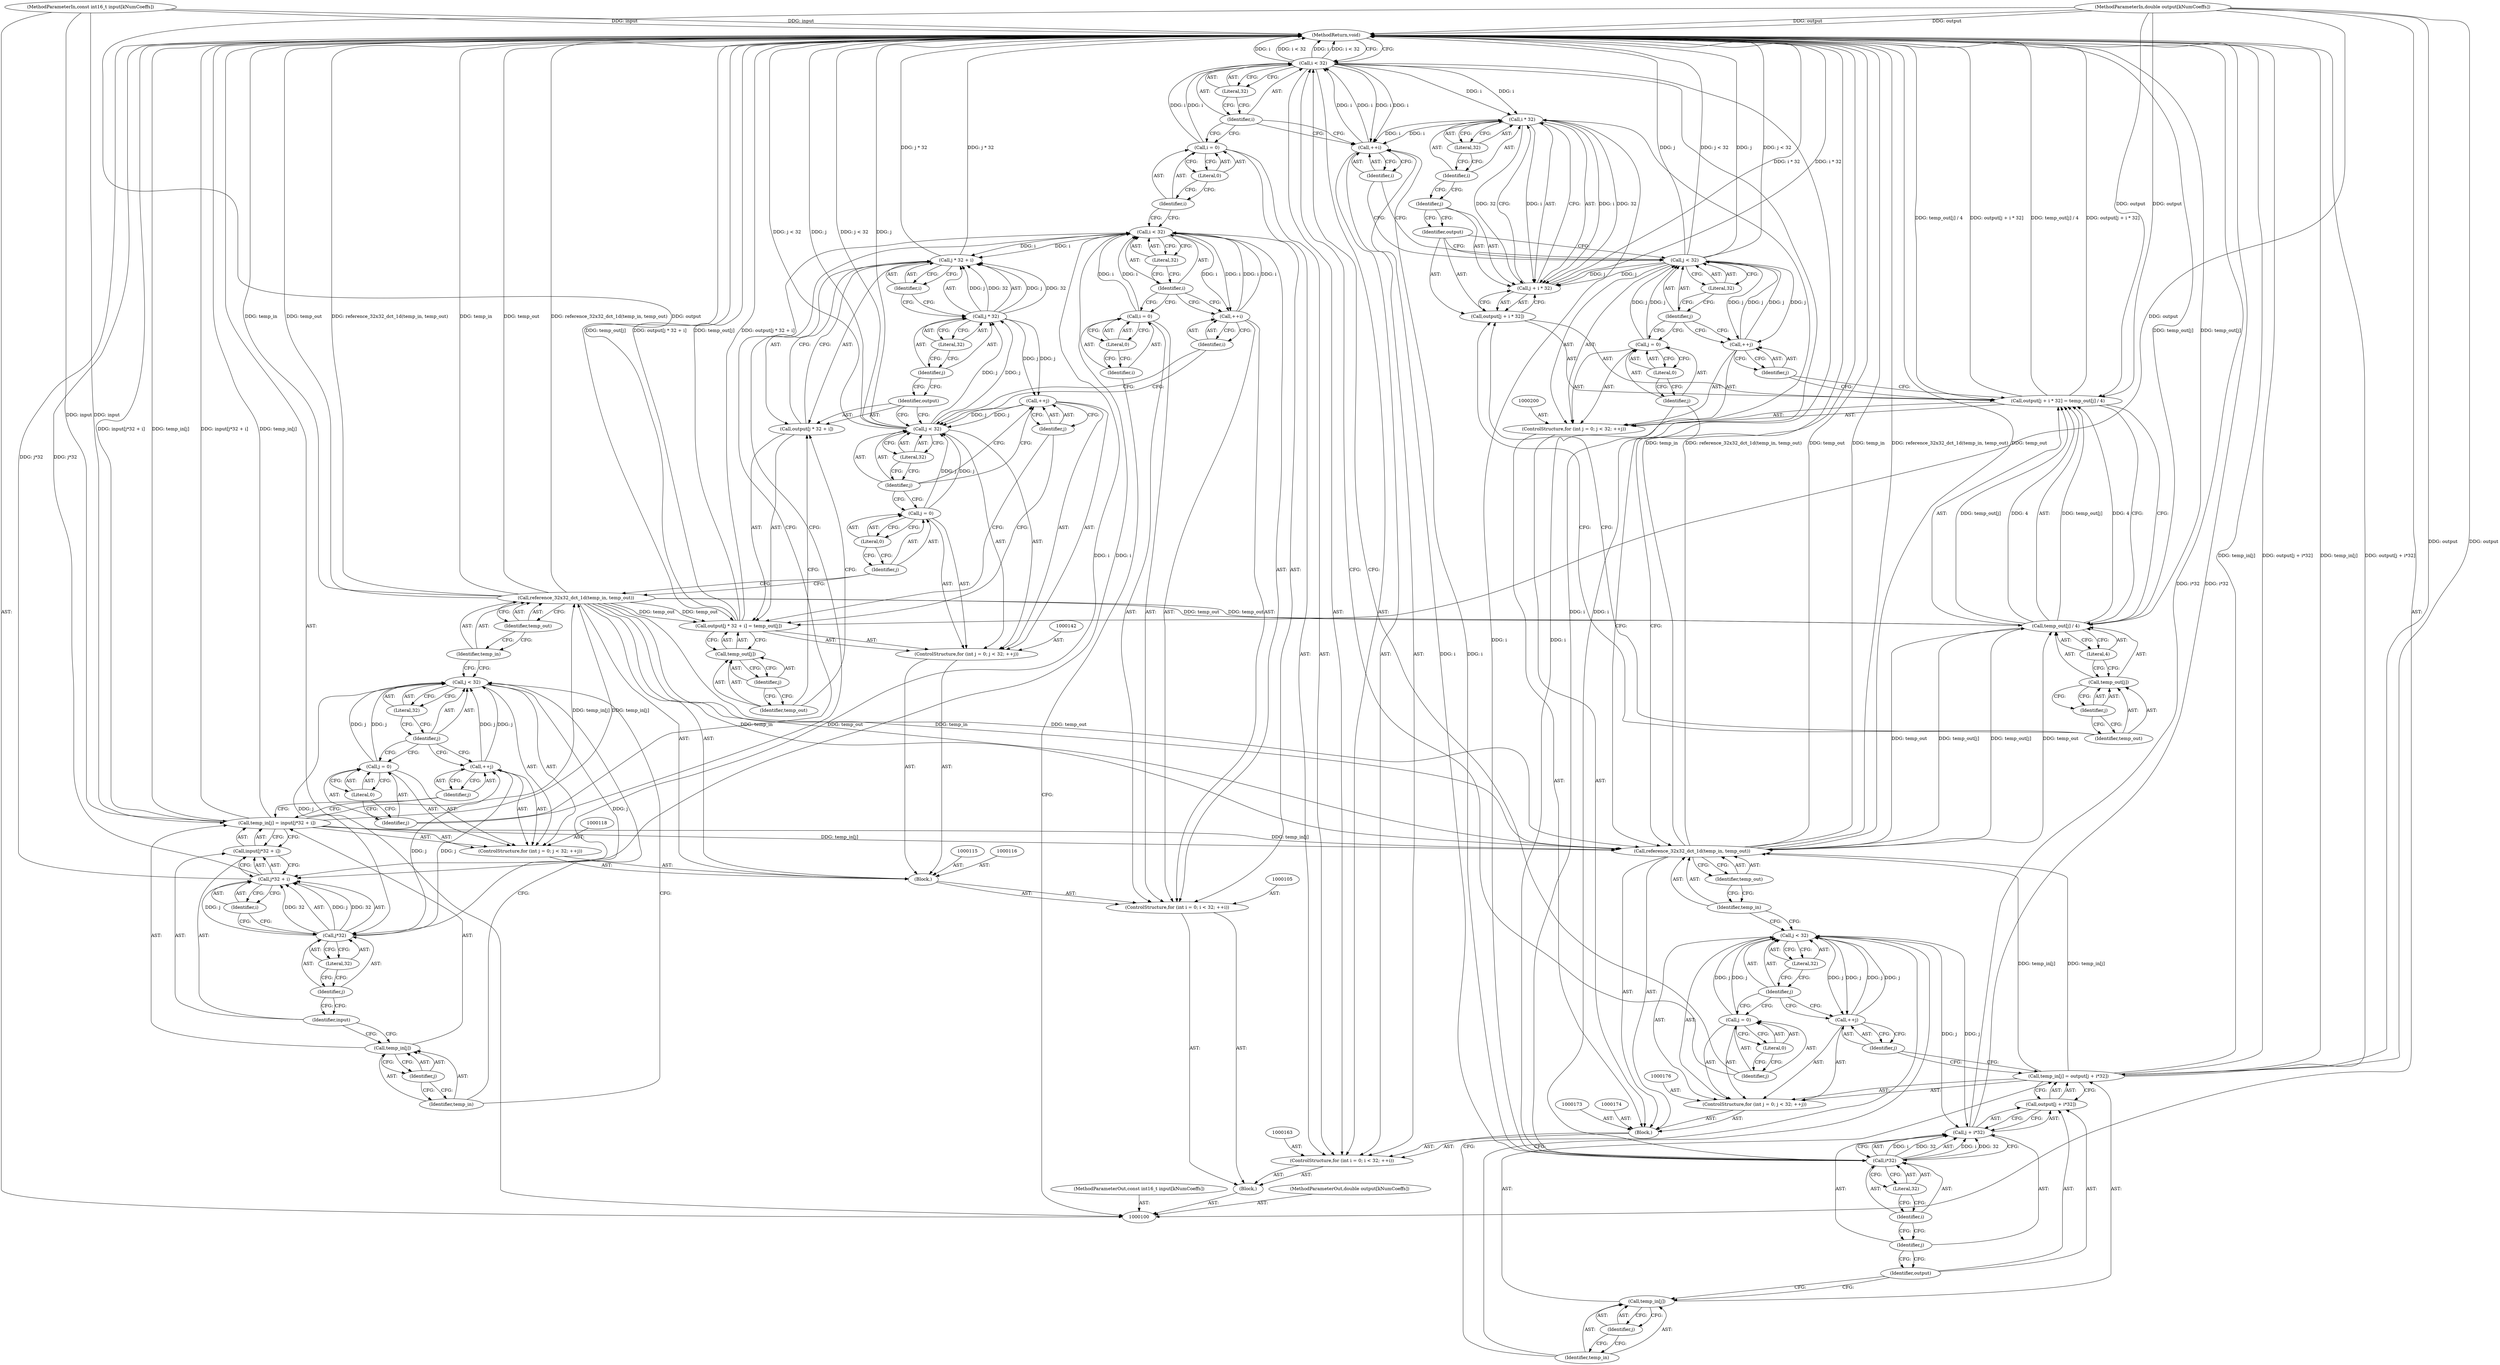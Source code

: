 digraph "0_Android_5a9753fca56f0eeb9f61e342b2fccffc364f9426_58" {
"1000222" [label="(MethodReturn,void)"];
"1000101" [label="(MethodParameterIn,const int16_t input[kNumCoeffs])"];
"1000268" [label="(MethodParameterOut,const int16_t input[kNumCoeffs])"];
"1000154" [label="(Call,j * 32 + i)"];
"1000155" [label="(Call,j * 32)"];
"1000156" [label="(Identifier,j)"];
"1000157" [label="(Literal,32)"];
"1000158" [label="(Identifier,i)"];
"1000159" [label="(Call,temp_out[j])"];
"1000160" [label="(Identifier,temp_out)"];
"1000161" [label="(Identifier,j)"];
"1000151" [label="(Call,output[j * 32 + i] = temp_out[j])"];
"1000152" [label="(Call,output[j * 32 + i])"];
"1000153" [label="(Identifier,output)"];
"1000162" [label="(ControlStructure,for (int i = 0; i < 32; ++i))"];
"1000164" [label="(Call,i = 0)"];
"1000165" [label="(Identifier,i)"];
"1000166" [label="(Literal,0)"];
"1000167" [label="(Call,i < 32)"];
"1000168" [label="(Identifier,i)"];
"1000169" [label="(Literal,32)"];
"1000170" [label="(Call,++i)"];
"1000171" [label="(Identifier,i)"];
"1000172" [label="(Block,)"];
"1000177" [label="(Call,j = 0)"];
"1000178" [label="(Identifier,j)"];
"1000179" [label="(Literal,0)"];
"1000180" [label="(Call,j < 32)"];
"1000181" [label="(Identifier,j)"];
"1000182" [label="(Literal,32)"];
"1000183" [label="(Call,++j)"];
"1000184" [label="(Identifier,j)"];
"1000175" [label="(ControlStructure,for (int j = 0; j < 32; ++j))"];
"1000188" [label="(Identifier,j)"];
"1000189" [label="(Call,output[j + i*32])"];
"1000190" [label="(Identifier,output)"];
"1000191" [label="(Call,j + i*32)"];
"1000192" [label="(Identifier,j)"];
"1000193" [label="(Call,i*32)"];
"1000194" [label="(Identifier,i)"];
"1000195" [label="(Literal,32)"];
"1000185" [label="(Call,temp_in[j] = output[j + i*32])"];
"1000186" [label="(Call,temp_in[j])"];
"1000187" [label="(Identifier,temp_in)"];
"1000197" [label="(Identifier,temp_in)"];
"1000198" [label="(Identifier,temp_out)"];
"1000196" [label="(Call,reference_32x32_dct_1d(temp_in, temp_out))"];
"1000201" [label="(Call,j = 0)"];
"1000202" [label="(Identifier,j)"];
"1000203" [label="(Literal,0)"];
"1000204" [label="(Call,j < 32)"];
"1000205" [label="(Identifier,j)"];
"1000206" [label="(Literal,32)"];
"1000207" [label="(Call,++j)"];
"1000208" [label="(Identifier,j)"];
"1000199" [label="(ControlStructure,for (int j = 0; j < 32; ++j))"];
"1000212" [label="(Call,j + i * 32)"];
"1000213" [label="(Identifier,j)"];
"1000214" [label="(Call,i * 32)"];
"1000215" [label="(Identifier,i)"];
"1000216" [label="(Literal,32)"];
"1000217" [label="(Call,temp_out[j] / 4)"];
"1000218" [label="(Call,temp_out[j])"];
"1000219" [label="(Identifier,temp_out)"];
"1000220" [label="(Identifier,j)"];
"1000221" [label="(Literal,4)"];
"1000209" [label="(Call,output[j + i * 32] = temp_out[j] / 4)"];
"1000210" [label="(Call,output[j + i * 32])"];
"1000211" [label="(Identifier,output)"];
"1000102" [label="(MethodParameterIn,double output[kNumCoeffs])"];
"1000269" [label="(MethodParameterOut,double output[kNumCoeffs])"];
"1000103" [label="(Block,)"];
"1000104" [label="(ControlStructure,for (int i = 0; i < 32; ++i))"];
"1000106" [label="(Call,i = 0)"];
"1000107" [label="(Identifier,i)"];
"1000108" [label="(Literal,0)"];
"1000109" [label="(Call,i < 32)"];
"1000110" [label="(Identifier,i)"];
"1000111" [label="(Literal,32)"];
"1000112" [label="(Call,++i)"];
"1000113" [label="(Identifier,i)"];
"1000114" [label="(Block,)"];
"1000119" [label="(Call,j = 0)"];
"1000120" [label="(Identifier,j)"];
"1000121" [label="(Literal,0)"];
"1000122" [label="(Call,j < 32)"];
"1000123" [label="(Identifier,j)"];
"1000124" [label="(Literal,32)"];
"1000125" [label="(Call,++j)"];
"1000126" [label="(Identifier,j)"];
"1000117" [label="(ControlStructure,for (int j = 0; j < 32; ++j))"];
"1000130" [label="(Identifier,j)"];
"1000131" [label="(Call,input[j*32 + i])"];
"1000132" [label="(Identifier,input)"];
"1000133" [label="(Call,j*32 + i)"];
"1000134" [label="(Call,j*32)"];
"1000135" [label="(Identifier,j)"];
"1000136" [label="(Literal,32)"];
"1000137" [label="(Identifier,i)"];
"1000127" [label="(Call,temp_in[j] = input[j*32 + i])"];
"1000128" [label="(Call,temp_in[j])"];
"1000129" [label="(Identifier,temp_in)"];
"1000139" [label="(Identifier,temp_in)"];
"1000140" [label="(Identifier,temp_out)"];
"1000138" [label="(Call,reference_32x32_dct_1d(temp_in, temp_out))"];
"1000143" [label="(Call,j = 0)"];
"1000144" [label="(Identifier,j)"];
"1000145" [label="(Literal,0)"];
"1000146" [label="(Call,j < 32)"];
"1000147" [label="(Identifier,j)"];
"1000148" [label="(Literal,32)"];
"1000149" [label="(Call,++j)"];
"1000150" [label="(Identifier,j)"];
"1000141" [label="(ControlStructure,for (int j = 0; j < 32; ++j))"];
"1000222" -> "1000100"  [label="AST: "];
"1000222" -> "1000167"  [label="CFG: "];
"1000151" -> "1000222"  [label="DDG: temp_out[j]"];
"1000151" -> "1000222"  [label="DDG: output[j * 32 + i]"];
"1000138" -> "1000222"  [label="DDG: temp_in"];
"1000138" -> "1000222"  [label="DDG: temp_out"];
"1000138" -> "1000222"  [label="DDG: reference_32x32_dct_1d(temp_in, temp_out)"];
"1000196" -> "1000222"  [label="DDG: temp_in"];
"1000196" -> "1000222"  [label="DDG: reference_32x32_dct_1d(temp_in, temp_out)"];
"1000196" -> "1000222"  [label="DDG: temp_out"];
"1000204" -> "1000222"  [label="DDG: j"];
"1000204" -> "1000222"  [label="DDG: j < 32"];
"1000167" -> "1000222"  [label="DDG: i"];
"1000167" -> "1000222"  [label="DDG: i < 32"];
"1000185" -> "1000222"  [label="DDG: temp_in[j]"];
"1000185" -> "1000222"  [label="DDG: output[j + i*32]"];
"1000209" -> "1000222"  [label="DDG: output[j + i * 32]"];
"1000209" -> "1000222"  [label="DDG: temp_out[j] / 4"];
"1000212" -> "1000222"  [label="DDG: i * 32"];
"1000154" -> "1000222"  [label="DDG: j * 32"];
"1000133" -> "1000222"  [label="DDG: j*32"];
"1000217" -> "1000222"  [label="DDG: temp_out[j]"];
"1000102" -> "1000222"  [label="DDG: output"];
"1000191" -> "1000222"  [label="DDG: i*32"];
"1000101" -> "1000222"  [label="DDG: input"];
"1000127" -> "1000222"  [label="DDG: temp_in[j]"];
"1000127" -> "1000222"  [label="DDG: input[j*32 + i]"];
"1000146" -> "1000222"  [label="DDG: j < 32"];
"1000146" -> "1000222"  [label="DDG: j"];
"1000101" -> "1000100"  [label="AST: "];
"1000101" -> "1000222"  [label="DDG: input"];
"1000101" -> "1000127"  [label="DDG: input"];
"1000268" -> "1000100"  [label="AST: "];
"1000154" -> "1000152"  [label="AST: "];
"1000154" -> "1000158"  [label="CFG: "];
"1000155" -> "1000154"  [label="AST: "];
"1000158" -> "1000154"  [label="AST: "];
"1000152" -> "1000154"  [label="CFG: "];
"1000154" -> "1000222"  [label="DDG: j * 32"];
"1000155" -> "1000154"  [label="DDG: j"];
"1000155" -> "1000154"  [label="DDG: 32"];
"1000109" -> "1000154"  [label="DDG: i"];
"1000155" -> "1000154"  [label="AST: "];
"1000155" -> "1000157"  [label="CFG: "];
"1000156" -> "1000155"  [label="AST: "];
"1000157" -> "1000155"  [label="AST: "];
"1000158" -> "1000155"  [label="CFG: "];
"1000155" -> "1000149"  [label="DDG: j"];
"1000155" -> "1000154"  [label="DDG: j"];
"1000155" -> "1000154"  [label="DDG: 32"];
"1000146" -> "1000155"  [label="DDG: j"];
"1000156" -> "1000155"  [label="AST: "];
"1000156" -> "1000153"  [label="CFG: "];
"1000157" -> "1000156"  [label="CFG: "];
"1000157" -> "1000155"  [label="AST: "];
"1000157" -> "1000156"  [label="CFG: "];
"1000155" -> "1000157"  [label="CFG: "];
"1000158" -> "1000154"  [label="AST: "];
"1000158" -> "1000155"  [label="CFG: "];
"1000154" -> "1000158"  [label="CFG: "];
"1000159" -> "1000151"  [label="AST: "];
"1000159" -> "1000161"  [label="CFG: "];
"1000160" -> "1000159"  [label="AST: "];
"1000161" -> "1000159"  [label="AST: "];
"1000151" -> "1000159"  [label="CFG: "];
"1000160" -> "1000159"  [label="AST: "];
"1000160" -> "1000152"  [label="CFG: "];
"1000161" -> "1000160"  [label="CFG: "];
"1000161" -> "1000159"  [label="AST: "];
"1000161" -> "1000160"  [label="CFG: "];
"1000159" -> "1000161"  [label="CFG: "];
"1000151" -> "1000141"  [label="AST: "];
"1000151" -> "1000159"  [label="CFG: "];
"1000152" -> "1000151"  [label="AST: "];
"1000159" -> "1000151"  [label="AST: "];
"1000150" -> "1000151"  [label="CFG: "];
"1000151" -> "1000222"  [label="DDG: temp_out[j]"];
"1000151" -> "1000222"  [label="DDG: output[j * 32 + i]"];
"1000138" -> "1000151"  [label="DDG: temp_out"];
"1000102" -> "1000151"  [label="DDG: output"];
"1000152" -> "1000151"  [label="AST: "];
"1000152" -> "1000154"  [label="CFG: "];
"1000153" -> "1000152"  [label="AST: "];
"1000154" -> "1000152"  [label="AST: "];
"1000160" -> "1000152"  [label="CFG: "];
"1000153" -> "1000152"  [label="AST: "];
"1000153" -> "1000146"  [label="CFG: "];
"1000156" -> "1000153"  [label="CFG: "];
"1000162" -> "1000103"  [label="AST: "];
"1000163" -> "1000162"  [label="AST: "];
"1000164" -> "1000162"  [label="AST: "];
"1000167" -> "1000162"  [label="AST: "];
"1000170" -> "1000162"  [label="AST: "];
"1000172" -> "1000162"  [label="AST: "];
"1000164" -> "1000162"  [label="AST: "];
"1000164" -> "1000166"  [label="CFG: "];
"1000165" -> "1000164"  [label="AST: "];
"1000166" -> "1000164"  [label="AST: "];
"1000168" -> "1000164"  [label="CFG: "];
"1000164" -> "1000167"  [label="DDG: i"];
"1000165" -> "1000164"  [label="AST: "];
"1000165" -> "1000109"  [label="CFG: "];
"1000166" -> "1000165"  [label="CFG: "];
"1000166" -> "1000164"  [label="AST: "];
"1000166" -> "1000165"  [label="CFG: "];
"1000164" -> "1000166"  [label="CFG: "];
"1000167" -> "1000162"  [label="AST: "];
"1000167" -> "1000169"  [label="CFG: "];
"1000168" -> "1000167"  [label="AST: "];
"1000169" -> "1000167"  [label="AST: "];
"1000178" -> "1000167"  [label="CFG: "];
"1000222" -> "1000167"  [label="CFG: "];
"1000167" -> "1000222"  [label="DDG: i"];
"1000167" -> "1000222"  [label="DDG: i < 32"];
"1000170" -> "1000167"  [label="DDG: i"];
"1000164" -> "1000167"  [label="DDG: i"];
"1000167" -> "1000170"  [label="DDG: i"];
"1000167" -> "1000193"  [label="DDG: i"];
"1000167" -> "1000214"  [label="DDG: i"];
"1000168" -> "1000167"  [label="AST: "];
"1000168" -> "1000164"  [label="CFG: "];
"1000168" -> "1000170"  [label="CFG: "];
"1000169" -> "1000168"  [label="CFG: "];
"1000169" -> "1000167"  [label="AST: "];
"1000169" -> "1000168"  [label="CFG: "];
"1000167" -> "1000169"  [label="CFG: "];
"1000170" -> "1000162"  [label="AST: "];
"1000170" -> "1000171"  [label="CFG: "];
"1000171" -> "1000170"  [label="AST: "];
"1000168" -> "1000170"  [label="CFG: "];
"1000170" -> "1000167"  [label="DDG: i"];
"1000167" -> "1000170"  [label="DDG: i"];
"1000193" -> "1000170"  [label="DDG: i"];
"1000214" -> "1000170"  [label="DDG: i"];
"1000171" -> "1000170"  [label="AST: "];
"1000171" -> "1000204"  [label="CFG: "];
"1000170" -> "1000171"  [label="CFG: "];
"1000172" -> "1000162"  [label="AST: "];
"1000173" -> "1000172"  [label="AST: "];
"1000174" -> "1000172"  [label="AST: "];
"1000175" -> "1000172"  [label="AST: "];
"1000196" -> "1000172"  [label="AST: "];
"1000199" -> "1000172"  [label="AST: "];
"1000177" -> "1000175"  [label="AST: "];
"1000177" -> "1000179"  [label="CFG: "];
"1000178" -> "1000177"  [label="AST: "];
"1000179" -> "1000177"  [label="AST: "];
"1000181" -> "1000177"  [label="CFG: "];
"1000177" -> "1000180"  [label="DDG: j"];
"1000178" -> "1000177"  [label="AST: "];
"1000178" -> "1000167"  [label="CFG: "];
"1000179" -> "1000178"  [label="CFG: "];
"1000179" -> "1000177"  [label="AST: "];
"1000179" -> "1000178"  [label="CFG: "];
"1000177" -> "1000179"  [label="CFG: "];
"1000180" -> "1000175"  [label="AST: "];
"1000180" -> "1000182"  [label="CFG: "];
"1000181" -> "1000180"  [label="AST: "];
"1000182" -> "1000180"  [label="AST: "];
"1000187" -> "1000180"  [label="CFG: "];
"1000197" -> "1000180"  [label="CFG: "];
"1000177" -> "1000180"  [label="DDG: j"];
"1000183" -> "1000180"  [label="DDG: j"];
"1000180" -> "1000183"  [label="DDG: j"];
"1000180" -> "1000191"  [label="DDG: j"];
"1000181" -> "1000180"  [label="AST: "];
"1000181" -> "1000177"  [label="CFG: "];
"1000181" -> "1000183"  [label="CFG: "];
"1000182" -> "1000181"  [label="CFG: "];
"1000182" -> "1000180"  [label="AST: "];
"1000182" -> "1000181"  [label="CFG: "];
"1000180" -> "1000182"  [label="CFG: "];
"1000183" -> "1000175"  [label="AST: "];
"1000183" -> "1000184"  [label="CFG: "];
"1000184" -> "1000183"  [label="AST: "];
"1000181" -> "1000183"  [label="CFG: "];
"1000183" -> "1000180"  [label="DDG: j"];
"1000180" -> "1000183"  [label="DDG: j"];
"1000184" -> "1000183"  [label="AST: "];
"1000184" -> "1000185"  [label="CFG: "];
"1000183" -> "1000184"  [label="CFG: "];
"1000175" -> "1000172"  [label="AST: "];
"1000176" -> "1000175"  [label="AST: "];
"1000177" -> "1000175"  [label="AST: "];
"1000180" -> "1000175"  [label="AST: "];
"1000183" -> "1000175"  [label="AST: "];
"1000185" -> "1000175"  [label="AST: "];
"1000188" -> "1000186"  [label="AST: "];
"1000188" -> "1000187"  [label="CFG: "];
"1000186" -> "1000188"  [label="CFG: "];
"1000189" -> "1000185"  [label="AST: "];
"1000189" -> "1000191"  [label="CFG: "];
"1000190" -> "1000189"  [label="AST: "];
"1000191" -> "1000189"  [label="AST: "];
"1000185" -> "1000189"  [label="CFG: "];
"1000190" -> "1000189"  [label="AST: "];
"1000190" -> "1000186"  [label="CFG: "];
"1000192" -> "1000190"  [label="CFG: "];
"1000191" -> "1000189"  [label="AST: "];
"1000191" -> "1000193"  [label="CFG: "];
"1000192" -> "1000191"  [label="AST: "];
"1000193" -> "1000191"  [label="AST: "];
"1000189" -> "1000191"  [label="CFG: "];
"1000191" -> "1000222"  [label="DDG: i*32"];
"1000180" -> "1000191"  [label="DDG: j"];
"1000193" -> "1000191"  [label="DDG: i"];
"1000193" -> "1000191"  [label="DDG: 32"];
"1000192" -> "1000191"  [label="AST: "];
"1000192" -> "1000190"  [label="CFG: "];
"1000194" -> "1000192"  [label="CFG: "];
"1000193" -> "1000191"  [label="AST: "];
"1000193" -> "1000195"  [label="CFG: "];
"1000194" -> "1000193"  [label="AST: "];
"1000195" -> "1000193"  [label="AST: "];
"1000191" -> "1000193"  [label="CFG: "];
"1000193" -> "1000170"  [label="DDG: i"];
"1000193" -> "1000191"  [label="DDG: i"];
"1000193" -> "1000191"  [label="DDG: 32"];
"1000167" -> "1000193"  [label="DDG: i"];
"1000193" -> "1000214"  [label="DDG: i"];
"1000194" -> "1000193"  [label="AST: "];
"1000194" -> "1000192"  [label="CFG: "];
"1000195" -> "1000194"  [label="CFG: "];
"1000195" -> "1000193"  [label="AST: "];
"1000195" -> "1000194"  [label="CFG: "];
"1000193" -> "1000195"  [label="CFG: "];
"1000185" -> "1000175"  [label="AST: "];
"1000185" -> "1000189"  [label="CFG: "];
"1000186" -> "1000185"  [label="AST: "];
"1000189" -> "1000185"  [label="AST: "];
"1000184" -> "1000185"  [label="CFG: "];
"1000185" -> "1000222"  [label="DDG: temp_in[j]"];
"1000185" -> "1000222"  [label="DDG: output[j + i*32]"];
"1000102" -> "1000185"  [label="DDG: output"];
"1000185" -> "1000196"  [label="DDG: temp_in[j]"];
"1000186" -> "1000185"  [label="AST: "];
"1000186" -> "1000188"  [label="CFG: "];
"1000187" -> "1000186"  [label="AST: "];
"1000188" -> "1000186"  [label="AST: "];
"1000190" -> "1000186"  [label="CFG: "];
"1000187" -> "1000186"  [label="AST: "];
"1000187" -> "1000180"  [label="CFG: "];
"1000188" -> "1000187"  [label="CFG: "];
"1000197" -> "1000196"  [label="AST: "];
"1000197" -> "1000180"  [label="CFG: "];
"1000198" -> "1000197"  [label="CFG: "];
"1000198" -> "1000196"  [label="AST: "];
"1000198" -> "1000197"  [label="CFG: "];
"1000196" -> "1000198"  [label="CFG: "];
"1000196" -> "1000172"  [label="AST: "];
"1000196" -> "1000198"  [label="CFG: "];
"1000197" -> "1000196"  [label="AST: "];
"1000198" -> "1000196"  [label="AST: "];
"1000202" -> "1000196"  [label="CFG: "];
"1000196" -> "1000222"  [label="DDG: temp_in"];
"1000196" -> "1000222"  [label="DDG: reference_32x32_dct_1d(temp_in, temp_out)"];
"1000196" -> "1000222"  [label="DDG: temp_out"];
"1000185" -> "1000196"  [label="DDG: temp_in[j]"];
"1000138" -> "1000196"  [label="DDG: temp_in"];
"1000138" -> "1000196"  [label="DDG: temp_out"];
"1000127" -> "1000196"  [label="DDG: temp_in[j]"];
"1000217" -> "1000196"  [label="DDG: temp_out[j]"];
"1000196" -> "1000217"  [label="DDG: temp_out"];
"1000201" -> "1000199"  [label="AST: "];
"1000201" -> "1000203"  [label="CFG: "];
"1000202" -> "1000201"  [label="AST: "];
"1000203" -> "1000201"  [label="AST: "];
"1000205" -> "1000201"  [label="CFG: "];
"1000201" -> "1000204"  [label="DDG: j"];
"1000202" -> "1000201"  [label="AST: "];
"1000202" -> "1000196"  [label="CFG: "];
"1000203" -> "1000202"  [label="CFG: "];
"1000203" -> "1000201"  [label="AST: "];
"1000203" -> "1000202"  [label="CFG: "];
"1000201" -> "1000203"  [label="CFG: "];
"1000204" -> "1000199"  [label="AST: "];
"1000204" -> "1000206"  [label="CFG: "];
"1000205" -> "1000204"  [label="AST: "];
"1000206" -> "1000204"  [label="AST: "];
"1000211" -> "1000204"  [label="CFG: "];
"1000171" -> "1000204"  [label="CFG: "];
"1000204" -> "1000222"  [label="DDG: j"];
"1000204" -> "1000222"  [label="DDG: j < 32"];
"1000207" -> "1000204"  [label="DDG: j"];
"1000201" -> "1000204"  [label="DDG: j"];
"1000204" -> "1000207"  [label="DDG: j"];
"1000204" -> "1000212"  [label="DDG: j"];
"1000205" -> "1000204"  [label="AST: "];
"1000205" -> "1000201"  [label="CFG: "];
"1000205" -> "1000207"  [label="CFG: "];
"1000206" -> "1000205"  [label="CFG: "];
"1000206" -> "1000204"  [label="AST: "];
"1000206" -> "1000205"  [label="CFG: "];
"1000204" -> "1000206"  [label="CFG: "];
"1000207" -> "1000199"  [label="AST: "];
"1000207" -> "1000208"  [label="CFG: "];
"1000208" -> "1000207"  [label="AST: "];
"1000205" -> "1000207"  [label="CFG: "];
"1000207" -> "1000204"  [label="DDG: j"];
"1000204" -> "1000207"  [label="DDG: j"];
"1000208" -> "1000207"  [label="AST: "];
"1000208" -> "1000209"  [label="CFG: "];
"1000207" -> "1000208"  [label="CFG: "];
"1000199" -> "1000172"  [label="AST: "];
"1000200" -> "1000199"  [label="AST: "];
"1000201" -> "1000199"  [label="AST: "];
"1000204" -> "1000199"  [label="AST: "];
"1000207" -> "1000199"  [label="AST: "];
"1000209" -> "1000199"  [label="AST: "];
"1000212" -> "1000210"  [label="AST: "];
"1000212" -> "1000214"  [label="CFG: "];
"1000213" -> "1000212"  [label="AST: "];
"1000214" -> "1000212"  [label="AST: "];
"1000210" -> "1000212"  [label="CFG: "];
"1000212" -> "1000222"  [label="DDG: i * 32"];
"1000204" -> "1000212"  [label="DDG: j"];
"1000214" -> "1000212"  [label="DDG: i"];
"1000214" -> "1000212"  [label="DDG: 32"];
"1000213" -> "1000212"  [label="AST: "];
"1000213" -> "1000211"  [label="CFG: "];
"1000215" -> "1000213"  [label="CFG: "];
"1000214" -> "1000212"  [label="AST: "];
"1000214" -> "1000216"  [label="CFG: "];
"1000215" -> "1000214"  [label="AST: "];
"1000216" -> "1000214"  [label="AST: "];
"1000212" -> "1000214"  [label="CFG: "];
"1000214" -> "1000170"  [label="DDG: i"];
"1000214" -> "1000212"  [label="DDG: i"];
"1000214" -> "1000212"  [label="DDG: 32"];
"1000167" -> "1000214"  [label="DDG: i"];
"1000193" -> "1000214"  [label="DDG: i"];
"1000215" -> "1000214"  [label="AST: "];
"1000215" -> "1000213"  [label="CFG: "];
"1000216" -> "1000215"  [label="CFG: "];
"1000216" -> "1000214"  [label="AST: "];
"1000216" -> "1000215"  [label="CFG: "];
"1000214" -> "1000216"  [label="CFG: "];
"1000217" -> "1000209"  [label="AST: "];
"1000217" -> "1000221"  [label="CFG: "];
"1000218" -> "1000217"  [label="AST: "];
"1000221" -> "1000217"  [label="AST: "];
"1000209" -> "1000217"  [label="CFG: "];
"1000217" -> "1000222"  [label="DDG: temp_out[j]"];
"1000217" -> "1000196"  [label="DDG: temp_out[j]"];
"1000217" -> "1000209"  [label="DDG: temp_out[j]"];
"1000217" -> "1000209"  [label="DDG: 4"];
"1000196" -> "1000217"  [label="DDG: temp_out"];
"1000138" -> "1000217"  [label="DDG: temp_out"];
"1000218" -> "1000217"  [label="AST: "];
"1000218" -> "1000220"  [label="CFG: "];
"1000219" -> "1000218"  [label="AST: "];
"1000220" -> "1000218"  [label="AST: "];
"1000221" -> "1000218"  [label="CFG: "];
"1000219" -> "1000218"  [label="AST: "];
"1000219" -> "1000210"  [label="CFG: "];
"1000220" -> "1000219"  [label="CFG: "];
"1000220" -> "1000218"  [label="AST: "];
"1000220" -> "1000219"  [label="CFG: "];
"1000218" -> "1000220"  [label="CFG: "];
"1000221" -> "1000217"  [label="AST: "];
"1000221" -> "1000218"  [label="CFG: "];
"1000217" -> "1000221"  [label="CFG: "];
"1000209" -> "1000199"  [label="AST: "];
"1000209" -> "1000217"  [label="CFG: "];
"1000210" -> "1000209"  [label="AST: "];
"1000217" -> "1000209"  [label="AST: "];
"1000208" -> "1000209"  [label="CFG: "];
"1000209" -> "1000222"  [label="DDG: output[j + i * 32]"];
"1000209" -> "1000222"  [label="DDG: temp_out[j] / 4"];
"1000217" -> "1000209"  [label="DDG: temp_out[j]"];
"1000217" -> "1000209"  [label="DDG: 4"];
"1000102" -> "1000209"  [label="DDG: output"];
"1000210" -> "1000209"  [label="AST: "];
"1000210" -> "1000212"  [label="CFG: "];
"1000211" -> "1000210"  [label="AST: "];
"1000212" -> "1000210"  [label="AST: "];
"1000219" -> "1000210"  [label="CFG: "];
"1000211" -> "1000210"  [label="AST: "];
"1000211" -> "1000204"  [label="CFG: "];
"1000213" -> "1000211"  [label="CFG: "];
"1000102" -> "1000100"  [label="AST: "];
"1000102" -> "1000222"  [label="DDG: output"];
"1000102" -> "1000151"  [label="DDG: output"];
"1000102" -> "1000185"  [label="DDG: output"];
"1000102" -> "1000209"  [label="DDG: output"];
"1000269" -> "1000100"  [label="AST: "];
"1000103" -> "1000100"  [label="AST: "];
"1000104" -> "1000103"  [label="AST: "];
"1000162" -> "1000103"  [label="AST: "];
"1000104" -> "1000103"  [label="AST: "];
"1000105" -> "1000104"  [label="AST: "];
"1000106" -> "1000104"  [label="AST: "];
"1000109" -> "1000104"  [label="AST: "];
"1000112" -> "1000104"  [label="AST: "];
"1000114" -> "1000104"  [label="AST: "];
"1000106" -> "1000104"  [label="AST: "];
"1000106" -> "1000108"  [label="CFG: "];
"1000107" -> "1000106"  [label="AST: "];
"1000108" -> "1000106"  [label="AST: "];
"1000110" -> "1000106"  [label="CFG: "];
"1000106" -> "1000109"  [label="DDG: i"];
"1000107" -> "1000106"  [label="AST: "];
"1000107" -> "1000100"  [label="CFG: "];
"1000108" -> "1000107"  [label="CFG: "];
"1000108" -> "1000106"  [label="AST: "];
"1000108" -> "1000107"  [label="CFG: "];
"1000106" -> "1000108"  [label="CFG: "];
"1000109" -> "1000104"  [label="AST: "];
"1000109" -> "1000111"  [label="CFG: "];
"1000110" -> "1000109"  [label="AST: "];
"1000111" -> "1000109"  [label="AST: "];
"1000120" -> "1000109"  [label="CFG: "];
"1000165" -> "1000109"  [label="CFG: "];
"1000106" -> "1000109"  [label="DDG: i"];
"1000112" -> "1000109"  [label="DDG: i"];
"1000109" -> "1000112"  [label="DDG: i"];
"1000109" -> "1000133"  [label="DDG: i"];
"1000109" -> "1000154"  [label="DDG: i"];
"1000110" -> "1000109"  [label="AST: "];
"1000110" -> "1000106"  [label="CFG: "];
"1000110" -> "1000112"  [label="CFG: "];
"1000111" -> "1000110"  [label="CFG: "];
"1000111" -> "1000109"  [label="AST: "];
"1000111" -> "1000110"  [label="CFG: "];
"1000109" -> "1000111"  [label="CFG: "];
"1000112" -> "1000104"  [label="AST: "];
"1000112" -> "1000113"  [label="CFG: "];
"1000113" -> "1000112"  [label="AST: "];
"1000110" -> "1000112"  [label="CFG: "];
"1000112" -> "1000109"  [label="DDG: i"];
"1000109" -> "1000112"  [label="DDG: i"];
"1000113" -> "1000112"  [label="AST: "];
"1000113" -> "1000146"  [label="CFG: "];
"1000112" -> "1000113"  [label="CFG: "];
"1000114" -> "1000104"  [label="AST: "];
"1000115" -> "1000114"  [label="AST: "];
"1000116" -> "1000114"  [label="AST: "];
"1000117" -> "1000114"  [label="AST: "];
"1000138" -> "1000114"  [label="AST: "];
"1000141" -> "1000114"  [label="AST: "];
"1000119" -> "1000117"  [label="AST: "];
"1000119" -> "1000121"  [label="CFG: "];
"1000120" -> "1000119"  [label="AST: "];
"1000121" -> "1000119"  [label="AST: "];
"1000123" -> "1000119"  [label="CFG: "];
"1000119" -> "1000122"  [label="DDG: j"];
"1000120" -> "1000119"  [label="AST: "];
"1000120" -> "1000109"  [label="CFG: "];
"1000121" -> "1000120"  [label="CFG: "];
"1000121" -> "1000119"  [label="AST: "];
"1000121" -> "1000120"  [label="CFG: "];
"1000119" -> "1000121"  [label="CFG: "];
"1000122" -> "1000117"  [label="AST: "];
"1000122" -> "1000124"  [label="CFG: "];
"1000123" -> "1000122"  [label="AST: "];
"1000124" -> "1000122"  [label="AST: "];
"1000129" -> "1000122"  [label="CFG: "];
"1000139" -> "1000122"  [label="CFG: "];
"1000125" -> "1000122"  [label="DDG: j"];
"1000119" -> "1000122"  [label="DDG: j"];
"1000122" -> "1000134"  [label="DDG: j"];
"1000123" -> "1000122"  [label="AST: "];
"1000123" -> "1000119"  [label="CFG: "];
"1000123" -> "1000125"  [label="CFG: "];
"1000124" -> "1000123"  [label="CFG: "];
"1000124" -> "1000122"  [label="AST: "];
"1000124" -> "1000123"  [label="CFG: "];
"1000122" -> "1000124"  [label="CFG: "];
"1000125" -> "1000117"  [label="AST: "];
"1000125" -> "1000126"  [label="CFG: "];
"1000126" -> "1000125"  [label="AST: "];
"1000123" -> "1000125"  [label="CFG: "];
"1000125" -> "1000122"  [label="DDG: j"];
"1000134" -> "1000125"  [label="DDG: j"];
"1000126" -> "1000125"  [label="AST: "];
"1000126" -> "1000127"  [label="CFG: "];
"1000125" -> "1000126"  [label="CFG: "];
"1000117" -> "1000114"  [label="AST: "];
"1000118" -> "1000117"  [label="AST: "];
"1000119" -> "1000117"  [label="AST: "];
"1000122" -> "1000117"  [label="AST: "];
"1000125" -> "1000117"  [label="AST: "];
"1000127" -> "1000117"  [label="AST: "];
"1000130" -> "1000128"  [label="AST: "];
"1000130" -> "1000129"  [label="CFG: "];
"1000128" -> "1000130"  [label="CFG: "];
"1000131" -> "1000127"  [label="AST: "];
"1000131" -> "1000133"  [label="CFG: "];
"1000132" -> "1000131"  [label="AST: "];
"1000133" -> "1000131"  [label="AST: "];
"1000127" -> "1000131"  [label="CFG: "];
"1000132" -> "1000131"  [label="AST: "];
"1000132" -> "1000128"  [label="CFG: "];
"1000135" -> "1000132"  [label="CFG: "];
"1000133" -> "1000131"  [label="AST: "];
"1000133" -> "1000137"  [label="CFG: "];
"1000134" -> "1000133"  [label="AST: "];
"1000137" -> "1000133"  [label="AST: "];
"1000131" -> "1000133"  [label="CFG: "];
"1000133" -> "1000222"  [label="DDG: j*32"];
"1000134" -> "1000133"  [label="DDG: j"];
"1000134" -> "1000133"  [label="DDG: 32"];
"1000109" -> "1000133"  [label="DDG: i"];
"1000134" -> "1000133"  [label="AST: "];
"1000134" -> "1000136"  [label="CFG: "];
"1000135" -> "1000134"  [label="AST: "];
"1000136" -> "1000134"  [label="AST: "];
"1000137" -> "1000134"  [label="CFG: "];
"1000134" -> "1000125"  [label="DDG: j"];
"1000134" -> "1000133"  [label="DDG: j"];
"1000134" -> "1000133"  [label="DDG: 32"];
"1000122" -> "1000134"  [label="DDG: j"];
"1000135" -> "1000134"  [label="AST: "];
"1000135" -> "1000132"  [label="CFG: "];
"1000136" -> "1000135"  [label="CFG: "];
"1000136" -> "1000134"  [label="AST: "];
"1000136" -> "1000135"  [label="CFG: "];
"1000134" -> "1000136"  [label="CFG: "];
"1000137" -> "1000133"  [label="AST: "];
"1000137" -> "1000134"  [label="CFG: "];
"1000133" -> "1000137"  [label="CFG: "];
"1000127" -> "1000117"  [label="AST: "];
"1000127" -> "1000131"  [label="CFG: "];
"1000128" -> "1000127"  [label="AST: "];
"1000131" -> "1000127"  [label="AST: "];
"1000126" -> "1000127"  [label="CFG: "];
"1000127" -> "1000222"  [label="DDG: temp_in[j]"];
"1000127" -> "1000222"  [label="DDG: input[j*32 + i]"];
"1000101" -> "1000127"  [label="DDG: input"];
"1000127" -> "1000138"  [label="DDG: temp_in[j]"];
"1000127" -> "1000196"  [label="DDG: temp_in[j]"];
"1000128" -> "1000127"  [label="AST: "];
"1000128" -> "1000130"  [label="CFG: "];
"1000129" -> "1000128"  [label="AST: "];
"1000130" -> "1000128"  [label="AST: "];
"1000132" -> "1000128"  [label="CFG: "];
"1000129" -> "1000128"  [label="AST: "];
"1000129" -> "1000122"  [label="CFG: "];
"1000130" -> "1000129"  [label="CFG: "];
"1000139" -> "1000138"  [label="AST: "];
"1000139" -> "1000122"  [label="CFG: "];
"1000140" -> "1000139"  [label="CFG: "];
"1000140" -> "1000138"  [label="AST: "];
"1000140" -> "1000139"  [label="CFG: "];
"1000138" -> "1000140"  [label="CFG: "];
"1000138" -> "1000114"  [label="AST: "];
"1000138" -> "1000140"  [label="CFG: "];
"1000139" -> "1000138"  [label="AST: "];
"1000140" -> "1000138"  [label="AST: "];
"1000144" -> "1000138"  [label="CFG: "];
"1000138" -> "1000222"  [label="DDG: temp_in"];
"1000138" -> "1000222"  [label="DDG: temp_out"];
"1000138" -> "1000222"  [label="DDG: reference_32x32_dct_1d(temp_in, temp_out)"];
"1000127" -> "1000138"  [label="DDG: temp_in[j]"];
"1000138" -> "1000151"  [label="DDG: temp_out"];
"1000138" -> "1000196"  [label="DDG: temp_in"];
"1000138" -> "1000196"  [label="DDG: temp_out"];
"1000138" -> "1000217"  [label="DDG: temp_out"];
"1000143" -> "1000141"  [label="AST: "];
"1000143" -> "1000145"  [label="CFG: "];
"1000144" -> "1000143"  [label="AST: "];
"1000145" -> "1000143"  [label="AST: "];
"1000147" -> "1000143"  [label="CFG: "];
"1000143" -> "1000146"  [label="DDG: j"];
"1000144" -> "1000143"  [label="AST: "];
"1000144" -> "1000138"  [label="CFG: "];
"1000145" -> "1000144"  [label="CFG: "];
"1000145" -> "1000143"  [label="AST: "];
"1000145" -> "1000144"  [label="CFG: "];
"1000143" -> "1000145"  [label="CFG: "];
"1000146" -> "1000141"  [label="AST: "];
"1000146" -> "1000148"  [label="CFG: "];
"1000147" -> "1000146"  [label="AST: "];
"1000148" -> "1000146"  [label="AST: "];
"1000153" -> "1000146"  [label="CFG: "];
"1000113" -> "1000146"  [label="CFG: "];
"1000146" -> "1000222"  [label="DDG: j < 32"];
"1000146" -> "1000222"  [label="DDG: j"];
"1000143" -> "1000146"  [label="DDG: j"];
"1000149" -> "1000146"  [label="DDG: j"];
"1000146" -> "1000155"  [label="DDG: j"];
"1000147" -> "1000146"  [label="AST: "];
"1000147" -> "1000143"  [label="CFG: "];
"1000147" -> "1000149"  [label="CFG: "];
"1000148" -> "1000147"  [label="CFG: "];
"1000148" -> "1000146"  [label="AST: "];
"1000148" -> "1000147"  [label="CFG: "];
"1000146" -> "1000148"  [label="CFG: "];
"1000149" -> "1000141"  [label="AST: "];
"1000149" -> "1000150"  [label="CFG: "];
"1000150" -> "1000149"  [label="AST: "];
"1000147" -> "1000149"  [label="CFG: "];
"1000149" -> "1000146"  [label="DDG: j"];
"1000155" -> "1000149"  [label="DDG: j"];
"1000150" -> "1000149"  [label="AST: "];
"1000150" -> "1000151"  [label="CFG: "];
"1000149" -> "1000150"  [label="CFG: "];
"1000141" -> "1000114"  [label="AST: "];
"1000142" -> "1000141"  [label="AST: "];
"1000143" -> "1000141"  [label="AST: "];
"1000146" -> "1000141"  [label="AST: "];
"1000149" -> "1000141"  [label="AST: "];
"1000151" -> "1000141"  [label="AST: "];
}
